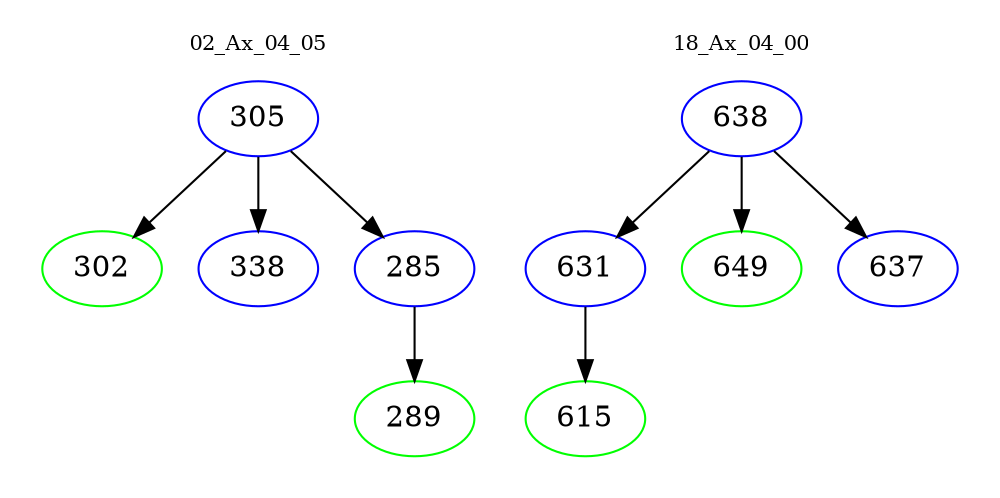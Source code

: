 digraph{
subgraph cluster_0 {
color = white
label = "02_Ax_04_05";
fontsize=10;
T0_305 [label="305", color="blue"]
T0_305 -> T0_302 [color="black"]
T0_302 [label="302", color="green"]
T0_305 -> T0_338 [color="black"]
T0_338 [label="338", color="blue"]
T0_305 -> T0_285 [color="black"]
T0_285 [label="285", color="blue"]
T0_285 -> T0_289 [color="black"]
T0_289 [label="289", color="green"]
}
subgraph cluster_1 {
color = white
label = "18_Ax_04_00";
fontsize=10;
T1_638 [label="638", color="blue"]
T1_638 -> T1_631 [color="black"]
T1_631 [label="631", color="blue"]
T1_631 -> T1_615 [color="black"]
T1_615 [label="615", color="green"]
T1_638 -> T1_649 [color="black"]
T1_649 [label="649", color="green"]
T1_638 -> T1_637 [color="black"]
T1_637 [label="637", color="blue"]
}
}
